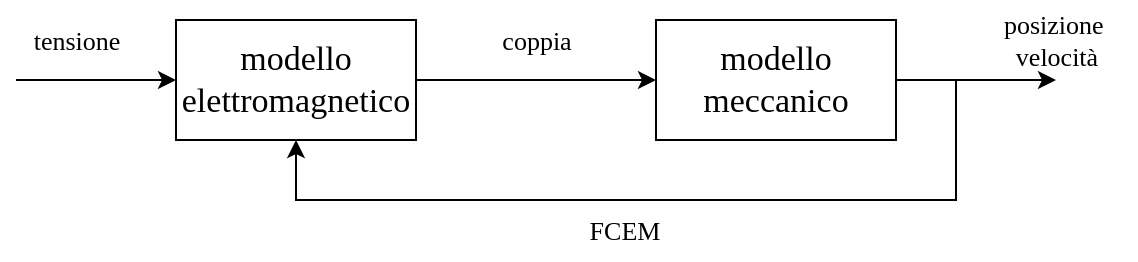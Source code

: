 <mxfile version="24.8.3">
  <diagram name="Pagina-1" id="XjiBDi9nrkwrkudUdtcF">
    <mxGraphModel dx="714" dy="374" grid="1" gridSize="10" guides="1" tooltips="1" connect="1" arrows="1" fold="1" page="1" pageScale="1" pageWidth="827" pageHeight="1169" math="0" shadow="0">
      <root>
        <mxCell id="0" />
        <mxCell id="1" parent="0" />
        <mxCell id="FwtXGLcBqIuwhcQRqiiG-3" style="edgeStyle=orthogonalEdgeStyle;rounded=0;orthogonalLoop=1;jettySize=auto;html=1;entryX=0;entryY=0.5;entryDx=0;entryDy=0;fontFamily=Times New Roman;fontSize=13;" edge="1" parent="1" source="FwtXGLcBqIuwhcQRqiiG-1" target="FwtXGLcBqIuwhcQRqiiG-2">
          <mxGeometry relative="1" as="geometry" />
        </mxCell>
        <mxCell id="FwtXGLcBqIuwhcQRqiiG-1" value="modello elettromagnetico" style="rounded=0;whiteSpace=wrap;html=1;fillColor=none;fontFamily=Times New Roman;fontSize=17;" vertex="1" parent="1">
          <mxGeometry x="160" y="200" width="120" height="60" as="geometry" />
        </mxCell>
        <mxCell id="FwtXGLcBqIuwhcQRqiiG-4" style="edgeStyle=orthogonalEdgeStyle;rounded=0;orthogonalLoop=1;jettySize=auto;html=1;fontFamily=Times New Roman;fontSize=13;" edge="1" parent="1" source="FwtXGLcBqIuwhcQRqiiG-2">
          <mxGeometry relative="1" as="geometry">
            <mxPoint x="600" y="230" as="targetPoint" />
          </mxGeometry>
        </mxCell>
        <mxCell id="FwtXGLcBqIuwhcQRqiiG-2" value="modello meccanico" style="rounded=0;whiteSpace=wrap;html=1;fillColor=none;fontFamily=Times New Roman;fontSize=17;" vertex="1" parent="1">
          <mxGeometry x="400" y="200" width="120" height="60" as="geometry" />
        </mxCell>
        <mxCell id="FwtXGLcBqIuwhcQRqiiG-5" value="posizione&amp;nbsp;&lt;div style=&quot;font-size: 13px;&quot;&gt;velocità&lt;/div&gt;" style="text;html=1;align=center;verticalAlign=middle;resizable=0;points=[];autosize=1;strokeColor=none;fillColor=none;fontFamily=Times New Roman;fontSize=13;" vertex="1" parent="1">
          <mxGeometry x="560" y="190" width="80" height="40" as="geometry" />
        </mxCell>
        <mxCell id="FwtXGLcBqIuwhcQRqiiG-6" value="coppia" style="text;html=1;align=center;verticalAlign=middle;resizable=0;points=[];autosize=1;strokeColor=none;fillColor=none;fontFamily=Times New Roman;fontSize=13;" vertex="1" parent="1">
          <mxGeometry x="310" y="195" width="60" height="30" as="geometry" />
        </mxCell>
        <mxCell id="FwtXGLcBqIuwhcQRqiiG-7" value="" style="endArrow=classic;html=1;rounded=0;entryX=0;entryY=0.5;entryDx=0;entryDy=0;fontFamily=Times New Roman;fontSize=13;" edge="1" parent="1" target="FwtXGLcBqIuwhcQRqiiG-1">
          <mxGeometry width="50" height="50" relative="1" as="geometry">
            <mxPoint x="80" y="230" as="sourcePoint" />
            <mxPoint x="140" y="230" as="targetPoint" />
          </mxGeometry>
        </mxCell>
        <mxCell id="FwtXGLcBqIuwhcQRqiiG-9" value="tensione" style="text;html=1;align=center;verticalAlign=middle;resizable=0;points=[];autosize=1;strokeColor=none;fillColor=none;fontFamily=Times New Roman;fontSize=13;" vertex="1" parent="1">
          <mxGeometry x="75" y="195" width="70" height="30" as="geometry" />
        </mxCell>
        <mxCell id="FwtXGLcBqIuwhcQRqiiG-10" value="" style="endArrow=classic;html=1;rounded=0;entryX=0.5;entryY=1;entryDx=0;entryDy=0;fontFamily=Times New Roman;fontSize=13;" edge="1" parent="1" target="FwtXGLcBqIuwhcQRqiiG-1">
          <mxGeometry width="50" height="50" relative="1" as="geometry">
            <mxPoint x="550" y="230" as="sourcePoint" />
            <mxPoint x="520" y="390" as="targetPoint" />
            <Array as="points">
              <mxPoint x="550" y="290" />
              <mxPoint x="390" y="290" />
              <mxPoint x="220" y="290" />
            </Array>
          </mxGeometry>
        </mxCell>
        <mxCell id="FwtXGLcBqIuwhcQRqiiG-11" value="FCEM" style="text;html=1;align=center;verticalAlign=middle;resizable=0;points=[];autosize=1;strokeColor=none;fillColor=none;fontFamily=Times New Roman;fontSize=13;" vertex="1" parent="1">
          <mxGeometry x="354" y="290" width="60" height="30" as="geometry" />
        </mxCell>
      </root>
    </mxGraphModel>
  </diagram>
</mxfile>
